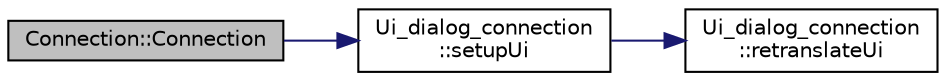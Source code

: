 digraph "Connection::Connection"
{
  edge [fontname="Helvetica",fontsize="10",labelfontname="Helvetica",labelfontsize="10"];
  node [fontname="Helvetica",fontsize="10",shape=record];
  rankdir="LR";
  Node0 [label="Connection::Connection",height=0.2,width=0.4,color="black", fillcolor="grey75", style="filled", fontcolor="black"];
  Node0 -> Node1 [color="midnightblue",fontsize="10",style="solid",fontname="Helvetica"];
  Node1 [label="Ui_dialog_connection\l::setupUi",height=0.2,width=0.4,color="black", fillcolor="white", style="filled",URL="$class_ui__dialog__connection.html#a05bcadef52b7b92fd9e7d8c7e6388581"];
  Node1 -> Node2 [color="midnightblue",fontsize="10",style="solid",fontname="Helvetica"];
  Node2 [label="Ui_dialog_connection\l::retranslateUi",height=0.2,width=0.4,color="black", fillcolor="white", style="filled",URL="$class_ui__dialog__connection.html#a1ee615449de468bc41ee5b49a3547e28"];
}
